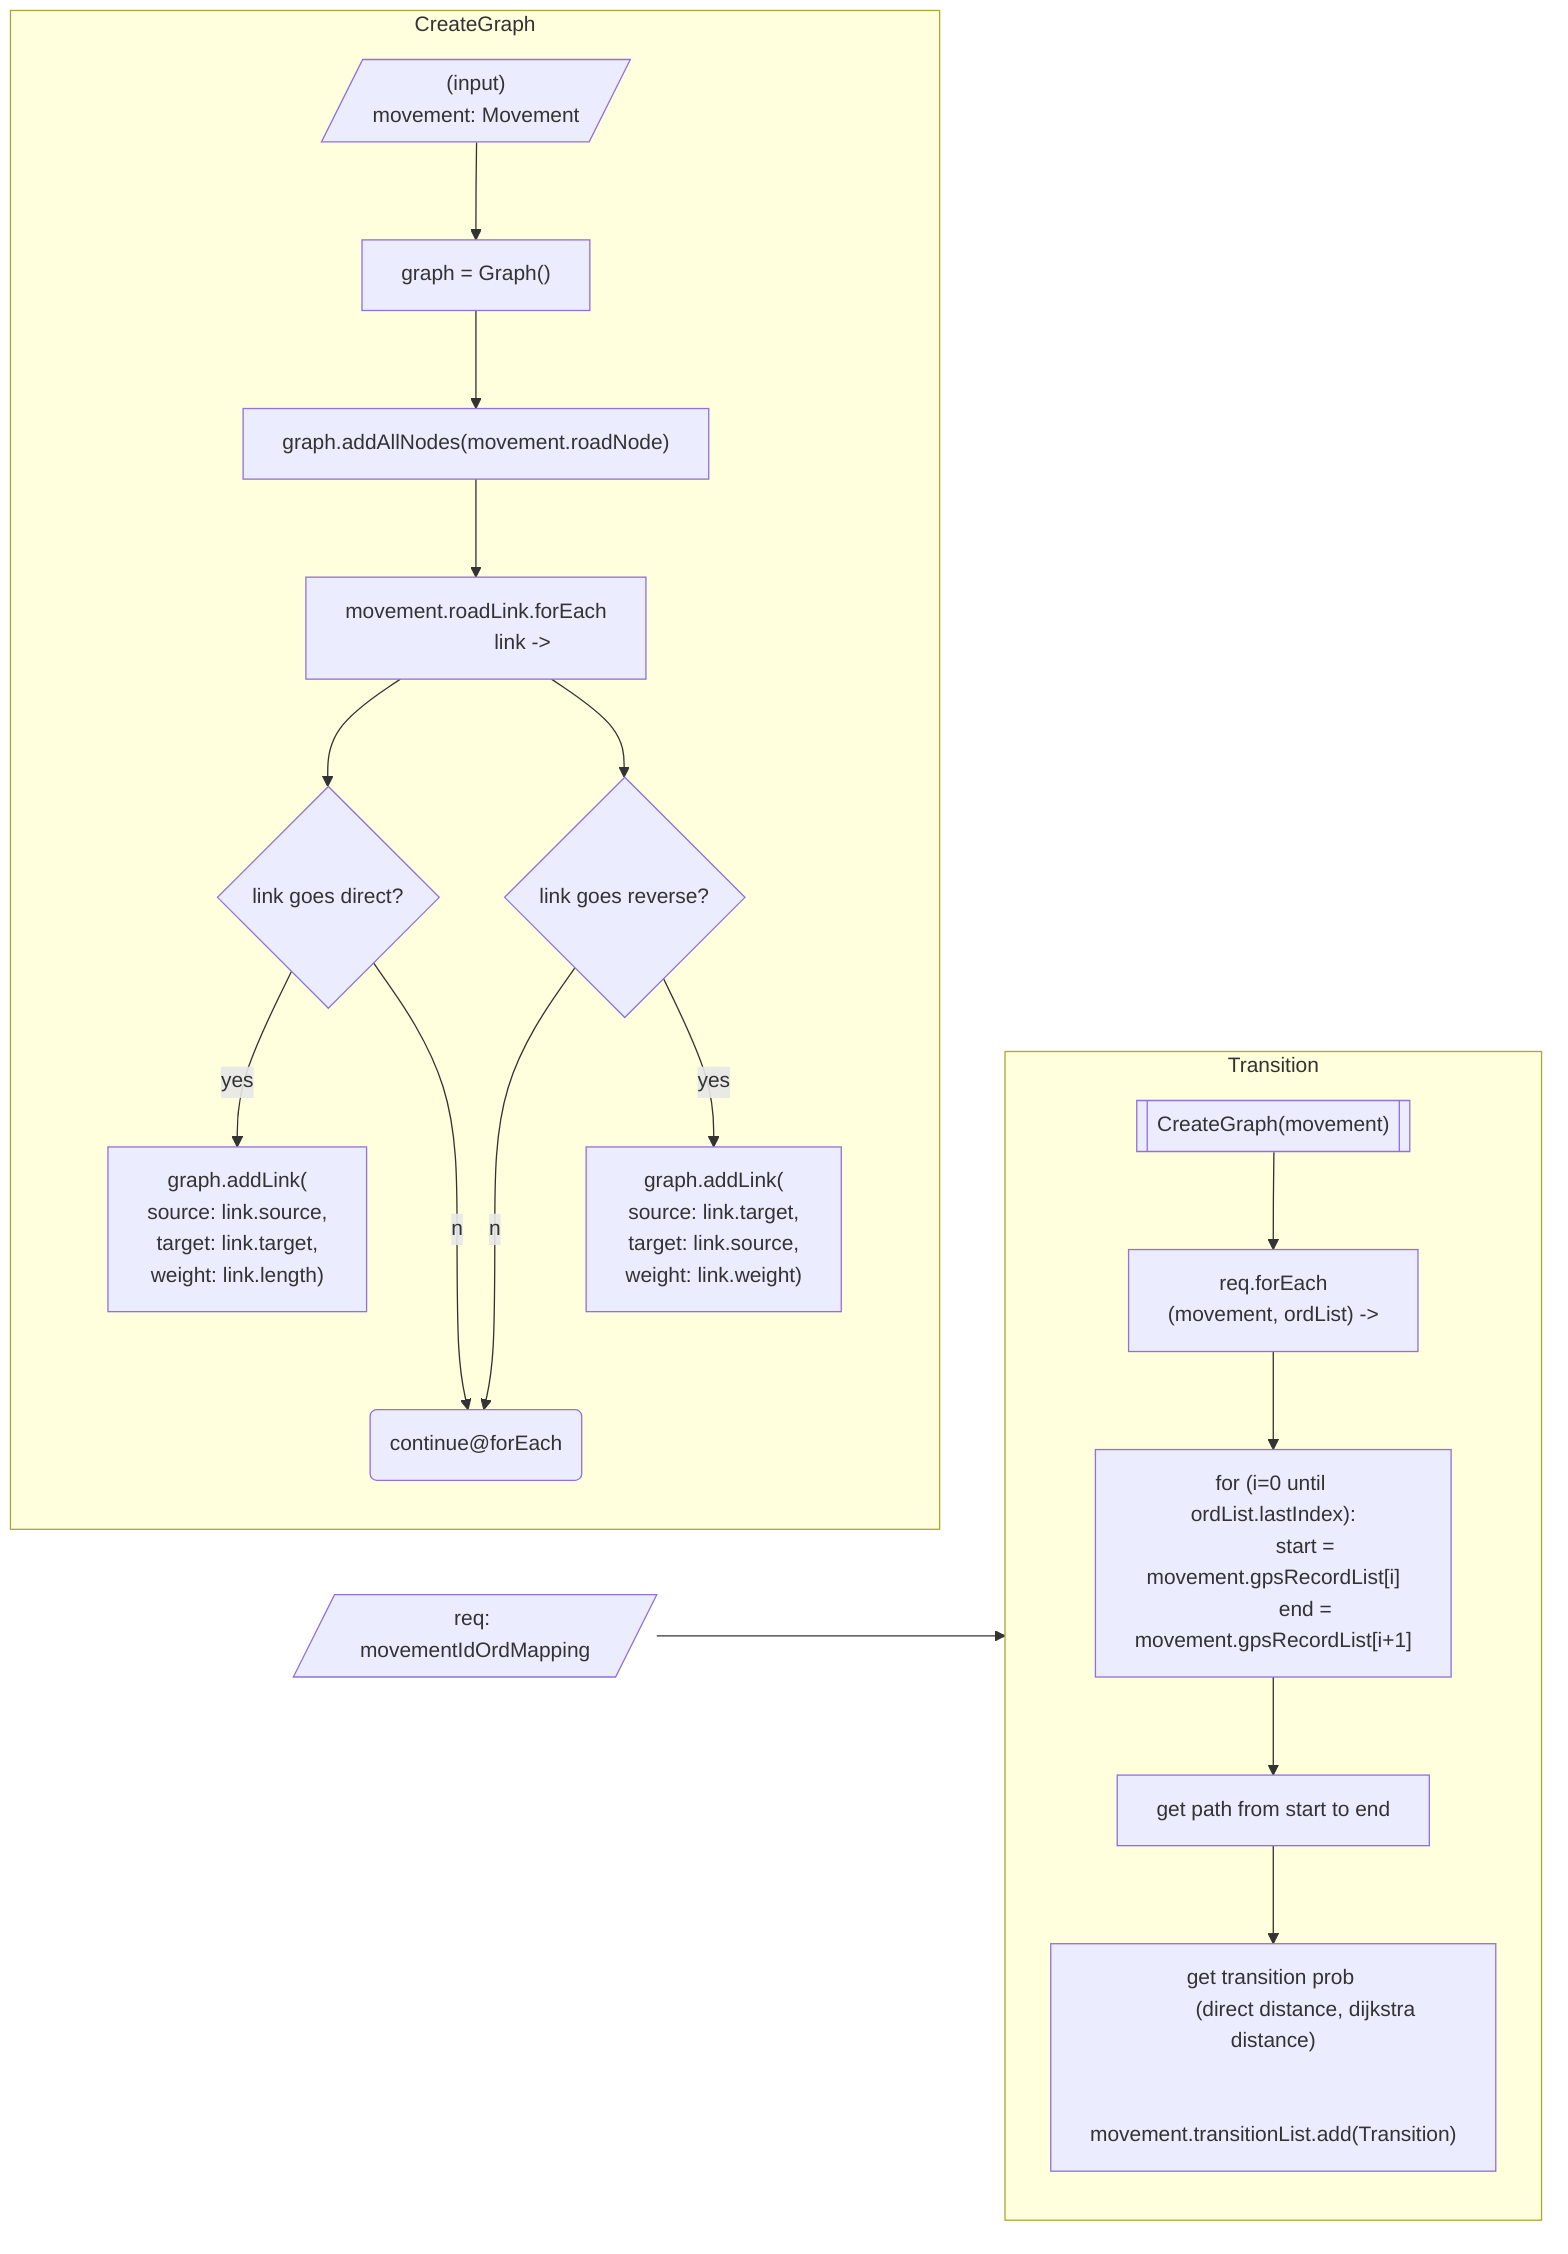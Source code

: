 flowchart LR    
    Input[/req: movementIdOrdMapping/]

    subgraph CreateGraph
            direction TB
            GraphInput[/"
                (input) 
                movement: Movement
            "/]
            Graph["graph = Graph()"]
            AddNodeAndLink["graph.addAllNodes(movement.roadNode)"]

            roadLinkForEach["
                movement.roadLink.forEach
                link -> 
            "]

            IfLinkDirectWay{"link goes direct?"}
            IfLinkReverseWay{"link goes reverse?"}

            AddDirectLink["graph.addLink(
            source: link.source, 
            target: link.target,
            weight: link.length)"]
            AddReverseLink["graph.addLink(
            source: link.target, 
            target: link.source,
            weight: link.weight)"]

            Continue("continue@forEach")


            GraphInput --> Graph --> AddNodeAndLink --> roadLinkForEach
            roadLinkForEach --> IfLinkDirectWay
            roadLinkForEach --> IfLinkReverseWay

            IfLinkDirectWay --yes--> AddDirectLink
             
            IfLinkDirectWay --no--> Continue
            IfLinkReverseWay --no--> Continue

            IfLinkReverseWay --yes--> AddReverseLink

        end

    subgraph Transition
        direction TB

        ReqForEach["
            req.forEach
            (movement, ordList) ->
        "]
        OrdListForEach["
            for (i=0 until ordList.lastIndex):
            start = movement.gpsRecordList[i]
            end = movement.gpsRecordList[i+1]
        "]

        GetPath["
            get path from start to end
        "]

        AddTransition["
            get transition prob 
            (direct distance, dijkstra distance)

            movement.transitionList.add(Transition)
        "]

        funCreateGraph[["CreateGraph(movement)"]] --> ReqForEach --> OrdListForEach --> GetPath --> AddTransition

    end

Input --> Transition